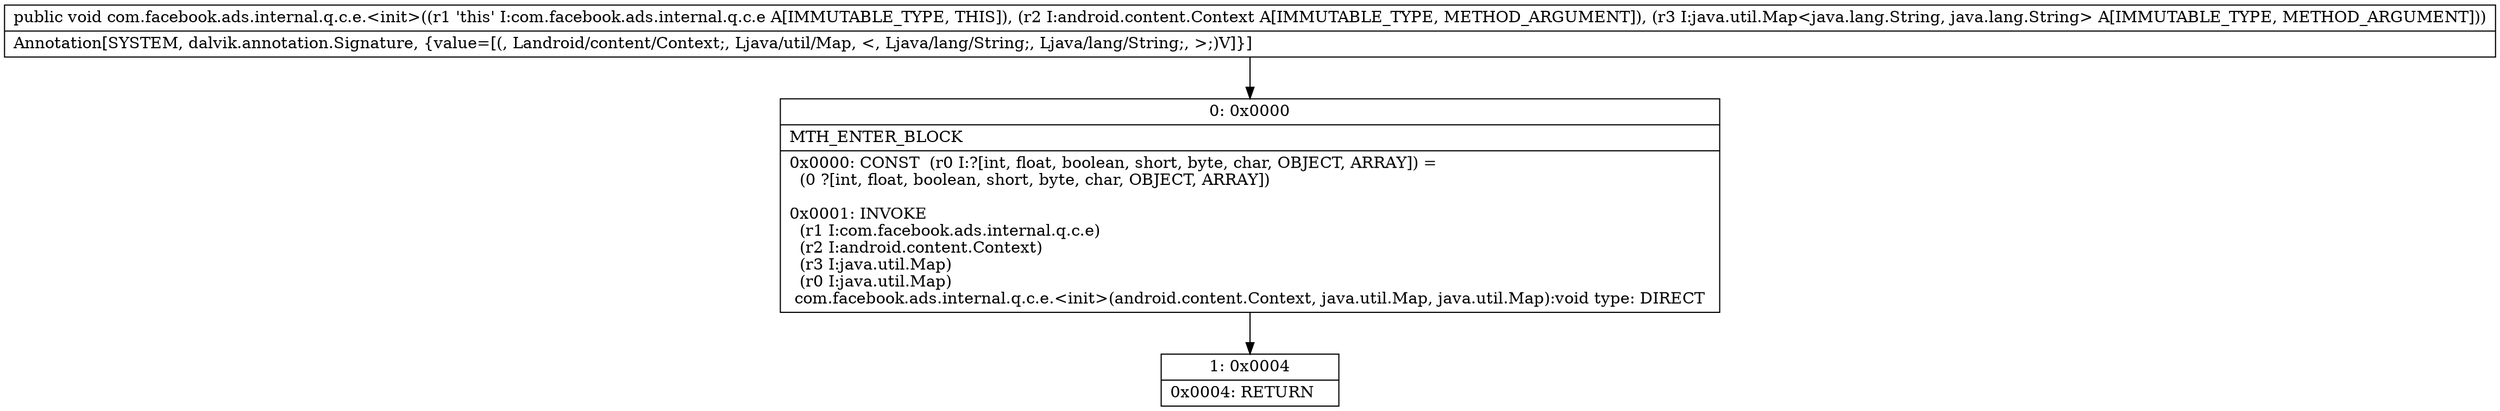 digraph "CFG forcom.facebook.ads.internal.q.c.e.\<init\>(Landroid\/content\/Context;Ljava\/util\/Map;)V" {
Node_0 [shape=record,label="{0\:\ 0x0000|MTH_ENTER_BLOCK\l|0x0000: CONST  (r0 I:?[int, float, boolean, short, byte, char, OBJECT, ARRAY]) = \l  (0 ?[int, float, boolean, short, byte, char, OBJECT, ARRAY])\l \l0x0001: INVOKE  \l  (r1 I:com.facebook.ads.internal.q.c.e)\l  (r2 I:android.content.Context)\l  (r3 I:java.util.Map)\l  (r0 I:java.util.Map)\l com.facebook.ads.internal.q.c.e.\<init\>(android.content.Context, java.util.Map, java.util.Map):void type: DIRECT \l}"];
Node_1 [shape=record,label="{1\:\ 0x0004|0x0004: RETURN   \l}"];
MethodNode[shape=record,label="{public void com.facebook.ads.internal.q.c.e.\<init\>((r1 'this' I:com.facebook.ads.internal.q.c.e A[IMMUTABLE_TYPE, THIS]), (r2 I:android.content.Context A[IMMUTABLE_TYPE, METHOD_ARGUMENT]), (r3 I:java.util.Map\<java.lang.String, java.lang.String\> A[IMMUTABLE_TYPE, METHOD_ARGUMENT]))  | Annotation[SYSTEM, dalvik.annotation.Signature, \{value=[(, Landroid\/content\/Context;, Ljava\/util\/Map, \<, Ljava\/lang\/String;, Ljava\/lang\/String;, \>;)V]\}]\l}"];
MethodNode -> Node_0;
Node_0 -> Node_1;
}

